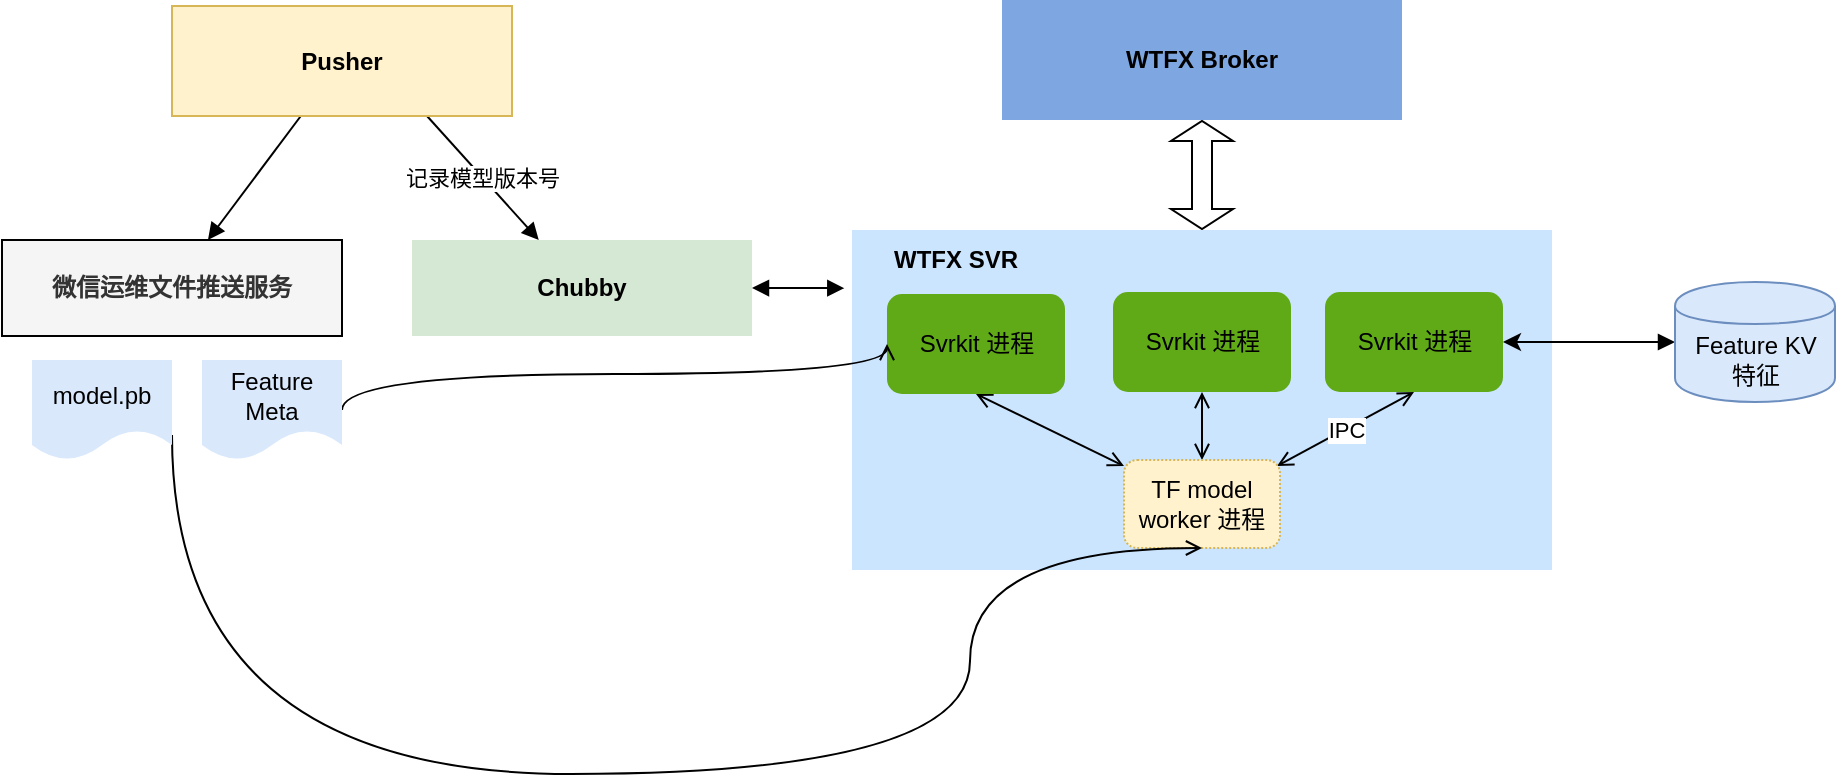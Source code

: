 <mxfile version="12.2.0" type="github" pages="1">
  <diagram id="jlg6p4hdJjAZT79-fy-0" name="Page-1">
    <mxGraphModel dx="253" dy="-1719" grid="1" gridSize="10" guides="1" tooltips="1" connect="1" arrows="1" fold="1" page="1" pageScale="1" pageWidth="1169" pageHeight="827" math="0" shadow="0">
      <root>
        <mxCell id="0"/>
        <mxCell id="1" parent="0"/>
        <mxCell id="Jd4I1eh-sH8zsF8_gIa--13" style="rounded=0;orthogonalLoop=1;jettySize=auto;html=1;exitX=0.5;exitY=1;exitDx=0;exitDy=0;shape=flexArrow;startArrow=block;startSize=3;endSize=3;" edge="1" parent="1" source="Jd4I1eh-sH8zsF8_gIa--1" target="Jd4I1eh-sH8zsF8_gIa--3">
          <mxGeometry relative="1" as="geometry"/>
        </mxCell>
        <mxCell id="Jd4I1eh-sH8zsF8_gIa--1" value="&lt;b&gt;WTFX Broker&lt;/b&gt;" style="rounded=0;whiteSpace=wrap;html=1;labelBackgroundColor=none;strokeColor=none;strokeWidth=1;fillColor=#7EA6E0;" vertex="1" parent="1">
          <mxGeometry x="1725" y="2703" width="200" height="60" as="geometry"/>
        </mxCell>
        <mxCell id="Jd4I1eh-sH8zsF8_gIa--3" value="" style="rounded=0;whiteSpace=wrap;html=1;strokeColor=none;fillColor=#cce5ff;" vertex="1" parent="1">
          <mxGeometry x="1650" y="2818" width="350" height="170" as="geometry"/>
        </mxCell>
        <mxCell id="Jd4I1eh-sH8zsF8_gIa--15" style="edgeStyle=none;rounded=0;orthogonalLoop=1;jettySize=auto;html=1;exitX=0.5;exitY=1;exitDx=0;exitDy=0;startArrow=open;endArrow=open;endFill=0;startFill=0;" edge="1" parent="1" source="Jd4I1eh-sH8zsF8_gIa--4" target="Jd4I1eh-sH8zsF8_gIa--7">
          <mxGeometry relative="1" as="geometry"/>
        </mxCell>
        <mxCell id="Jd4I1eh-sH8zsF8_gIa--4" value="&lt;font color=&quot;#000000&quot;&gt;Svrkit 进程&lt;/font&gt;" style="rounded=1;whiteSpace=wrap;html=1;dashed=1;dashPattern=1 1;strokeColor=none;strokeWidth=1;fillColor=#60a917;fontColor=#ffffff;" vertex="1" parent="1">
          <mxGeometry x="1667.5" y="2850" width="89" height="50" as="geometry"/>
        </mxCell>
        <mxCell id="Jd4I1eh-sH8zsF8_gIa--16" style="edgeStyle=none;rounded=0;orthogonalLoop=1;jettySize=auto;html=1;exitX=0.5;exitY=1;exitDx=0;exitDy=0;entryX=0.5;entryY=0;entryDx=0;entryDy=0;startArrow=open;startFill=0;endArrow=open;endFill=0;" edge="1" parent="1" source="Jd4I1eh-sH8zsF8_gIa--5" target="Jd4I1eh-sH8zsF8_gIa--7">
          <mxGeometry relative="1" as="geometry"/>
        </mxCell>
        <mxCell id="Jd4I1eh-sH8zsF8_gIa--5" value="&lt;font color=&quot;#000000&quot;&gt;Svrkit 进程&lt;/font&gt;" style="rounded=1;whiteSpace=wrap;html=1;dashed=1;dashPattern=1 1;strokeColor=none;strokeWidth=1;fillColor=#60a917;fontColor=#ffffff;" vertex="1" parent="1">
          <mxGeometry x="1780.5" y="2849" width="89" height="50" as="geometry"/>
        </mxCell>
        <mxCell id="Jd4I1eh-sH8zsF8_gIa--17" value="IPC" style="edgeStyle=none;rounded=0;orthogonalLoop=1;jettySize=auto;html=1;exitX=0.5;exitY=1;exitDx=0;exitDy=0;entryX=0.981;entryY=0.068;entryDx=0;entryDy=0;entryPerimeter=0;startArrow=open;startFill=0;endArrow=open;endFill=0;" edge="1" parent="1" source="Jd4I1eh-sH8zsF8_gIa--6" target="Jd4I1eh-sH8zsF8_gIa--7">
          <mxGeometry relative="1" as="geometry"/>
        </mxCell>
        <mxCell id="Jd4I1eh-sH8zsF8_gIa--6" value="&lt;font color=&quot;#000000&quot;&gt;Svrkit 进程&lt;/font&gt;" style="rounded=1;whiteSpace=wrap;html=1;dashed=1;dashPattern=1 1;strokeColor=none;strokeWidth=1;fillColor=#60a917;fontColor=#ffffff;" vertex="1" parent="1">
          <mxGeometry x="1886.5" y="2849" width="89" height="50" as="geometry"/>
        </mxCell>
        <mxCell id="Jd4I1eh-sH8zsF8_gIa--7" value="TF model worker 进程" style="rounded=1;whiteSpace=wrap;html=1;dashed=1;dashPattern=1 1;strokeColor=#d6b656;strokeWidth=1;fillColor=#fff2cc;" vertex="1" parent="1">
          <mxGeometry x="1786" y="2933" width="78" height="44" as="geometry"/>
        </mxCell>
        <mxCell id="Jd4I1eh-sH8zsF8_gIa--18" value="&lt;b&gt;WTFX SVR&lt;/b&gt;" style="text;html=1;strokeColor=none;fillColor=none;align=center;verticalAlign=middle;whiteSpace=wrap;rounded=0;" vertex="1" parent="1">
          <mxGeometry x="1666.5" y="2823" width="70" height="20" as="geometry"/>
        </mxCell>
        <mxCell id="Jd4I1eh-sH8zsF8_gIa--20" value="" style="edgeStyle=none;rounded=0;orthogonalLoop=1;jettySize=auto;html=1;startArrow=block;" edge="1" parent="1" source="Jd4I1eh-sH8zsF8_gIa--19" target="Jd4I1eh-sH8zsF8_gIa--6">
          <mxGeometry relative="1" as="geometry"/>
        </mxCell>
        <mxCell id="Jd4I1eh-sH8zsF8_gIa--19" value="Feature KV&lt;br&gt;特征" style="shape=cylinder;whiteSpace=wrap;html=1;boundedLbl=1;backgroundOutline=1;strokeColor=#6c8ebf;fillColor=#dae8fc;" vertex="1" parent="1">
          <mxGeometry x="2061.5" y="2844" width="80" height="60" as="geometry"/>
        </mxCell>
        <mxCell id="Jd4I1eh-sH8zsF8_gIa--25" value="" style="edgeStyle=none;rounded=0;orthogonalLoop=1;jettySize=auto;html=1;startArrow=none;endArrow=block;endFill=1;startFill=0;" edge="1" parent="1" source="Jd4I1eh-sH8zsF8_gIa--21" target="Jd4I1eh-sH8zsF8_gIa--22">
          <mxGeometry relative="1" as="geometry"/>
        </mxCell>
        <mxCell id="Jd4I1eh-sH8zsF8_gIa--38" value="记录模型版本号" style="rounded=0;orthogonalLoop=1;jettySize=auto;html=1;exitX=0.75;exitY=1;exitDx=0;exitDy=0;startArrow=none;startFill=0;endArrow=block;endFill=1;" edge="1" parent="1" source="Jd4I1eh-sH8zsF8_gIa--21" target="Jd4I1eh-sH8zsF8_gIa--37">
          <mxGeometry relative="1" as="geometry"/>
        </mxCell>
        <mxCell id="Jd4I1eh-sH8zsF8_gIa--21" value="&lt;b&gt;Pusher&lt;/b&gt;" style="rounded=0;whiteSpace=wrap;html=1;labelBackgroundColor=none;strokeColor=#d6b656;strokeWidth=1;fillColor=#fff2cc;" vertex="1" parent="1">
          <mxGeometry x="1310" y="2706" width="170" height="55" as="geometry"/>
        </mxCell>
        <mxCell id="Jd4I1eh-sH8zsF8_gIa--22" value="&lt;b&gt;微信运维文件推送服务&lt;/b&gt;" style="rounded=0;whiteSpace=wrap;html=1;labelBackgroundColor=none;strokeColor=#000000;strokeWidth=1;fillColor=#f5f5f5;fontColor=#333333;" vertex="1" parent="1">
          <mxGeometry x="1225" y="2823" width="170" height="48" as="geometry"/>
        </mxCell>
        <mxCell id="Jd4I1eh-sH8zsF8_gIa--35" style="edgeStyle=orthogonalEdgeStyle;curved=1;rounded=0;orthogonalLoop=1;jettySize=auto;html=1;exitX=1;exitY=0.75;exitDx=0;exitDy=0;entryX=0.5;entryY=1;entryDx=0;entryDy=0;startArrow=none;startFill=0;endArrow=open;endFill=0;" edge="1" parent="1" source="Jd4I1eh-sH8zsF8_gIa--30" target="Jd4I1eh-sH8zsF8_gIa--7">
          <mxGeometry relative="1" as="geometry">
            <Array as="points">
              <mxPoint x="1310" y="3090"/>
              <mxPoint x="1709" y="3090"/>
              <mxPoint x="1709" y="2977"/>
            </Array>
          </mxGeometry>
        </mxCell>
        <mxCell id="Jd4I1eh-sH8zsF8_gIa--30" value="model.pb" style="shape=document;whiteSpace=wrap;html=1;boundedLbl=1;strokeColor=none;fillColor=#dae8fc;" vertex="1" parent="1">
          <mxGeometry x="1240" y="2883" width="70" height="50" as="geometry"/>
        </mxCell>
        <mxCell id="Jd4I1eh-sH8zsF8_gIa--36" style="edgeStyle=orthogonalEdgeStyle;curved=1;rounded=0;orthogonalLoop=1;jettySize=auto;html=1;exitX=1;exitY=0.5;exitDx=0;exitDy=0;entryX=0;entryY=0.5;entryDx=0;entryDy=0;startArrow=none;startFill=0;endArrow=open;endFill=0;" edge="1" parent="1" source="Jd4I1eh-sH8zsF8_gIa--31" target="Jd4I1eh-sH8zsF8_gIa--4">
          <mxGeometry relative="1" as="geometry">
            <Array as="points">
              <mxPoint x="1395" y="2890"/>
              <mxPoint x="1668" y="2890"/>
            </Array>
          </mxGeometry>
        </mxCell>
        <mxCell id="Jd4I1eh-sH8zsF8_gIa--31" value="Feature Meta" style="shape=document;whiteSpace=wrap;html=1;boundedLbl=1;strokeColor=none;fillColor=#dae8fc;" vertex="1" parent="1">
          <mxGeometry x="1325" y="2883" width="70" height="50" as="geometry"/>
        </mxCell>
        <mxCell id="Jd4I1eh-sH8zsF8_gIa--39" style="edgeStyle=none;rounded=0;orthogonalLoop=1;jettySize=auto;html=1;exitX=1;exitY=0.5;exitDx=0;exitDy=0;entryX=-0.011;entryY=0.171;entryDx=0;entryDy=0;entryPerimeter=0;startArrow=block;startFill=1;endArrow=block;endFill=1;" edge="1" parent="1" source="Jd4I1eh-sH8zsF8_gIa--37" target="Jd4I1eh-sH8zsF8_gIa--3">
          <mxGeometry relative="1" as="geometry"/>
        </mxCell>
        <mxCell id="Jd4I1eh-sH8zsF8_gIa--37" value="&lt;b&gt;Chubby&lt;/b&gt;" style="rounded=0;whiteSpace=wrap;html=1;labelBackgroundColor=none;strokeColor=none;strokeWidth=1;fillColor=#d5e8d4;" vertex="1" parent="1">
          <mxGeometry x="1430" y="2823" width="170" height="48" as="geometry"/>
        </mxCell>
      </root>
    </mxGraphModel>
  </diagram>
</mxfile>
